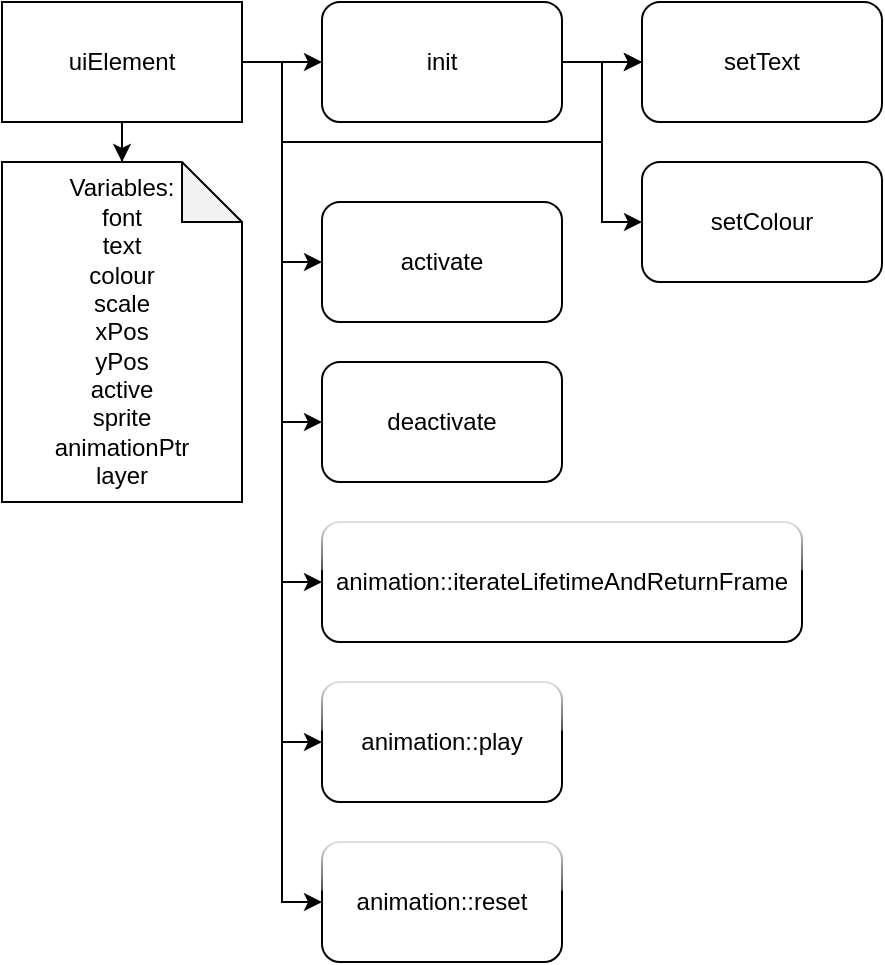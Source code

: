 <mxfile version="25.0.2">
  <diagram name="Page-1" id="cOoTUgxrvTyqKmf62JIT">
    <mxGraphModel dx="989" dy="582" grid="1" gridSize="10" guides="1" tooltips="1" connect="1" arrows="1" fold="1" page="1" pageScale="1" pageWidth="827" pageHeight="1169" math="0" shadow="0">
      <root>
        <mxCell id="0" />
        <mxCell id="1" parent="0" />
        <mxCell id="j80dt58U2OvoHxpxFiV9-4" value="" style="edgeStyle=orthogonalEdgeStyle;rounded=0;orthogonalLoop=1;jettySize=auto;html=1;" edge="1" parent="1" source="j80dt58U2OvoHxpxFiV9-1" target="j80dt58U2OvoHxpxFiV9-3">
          <mxGeometry relative="1" as="geometry" />
        </mxCell>
        <mxCell id="j80dt58U2OvoHxpxFiV9-7" style="edgeStyle=orthogonalEdgeStyle;rounded=0;orthogonalLoop=1;jettySize=auto;html=1;entryX=0;entryY=0.5;entryDx=0;entryDy=0;" edge="1" parent="1" source="j80dt58U2OvoHxpxFiV9-1" target="j80dt58U2OvoHxpxFiV9-5">
          <mxGeometry relative="1" as="geometry" />
        </mxCell>
        <mxCell id="j80dt58U2OvoHxpxFiV9-8" style="edgeStyle=orthogonalEdgeStyle;rounded=0;orthogonalLoop=1;jettySize=auto;html=1;entryX=0;entryY=0.5;entryDx=0;entryDy=0;" edge="1" parent="1" source="j80dt58U2OvoHxpxFiV9-1" target="j80dt58U2OvoHxpxFiV9-6">
          <mxGeometry relative="1" as="geometry" />
        </mxCell>
        <mxCell id="j80dt58U2OvoHxpxFiV9-15" style="edgeStyle=orthogonalEdgeStyle;rounded=0;orthogonalLoop=1;jettySize=auto;html=1;entryX=0;entryY=0.5;entryDx=0;entryDy=0;" edge="1" parent="1" source="j80dt58U2OvoHxpxFiV9-1" target="j80dt58U2OvoHxpxFiV9-12">
          <mxGeometry relative="1" as="geometry">
            <Array as="points">
              <mxPoint x="160" y="50" />
              <mxPoint x="160" y="90" />
              <mxPoint x="320" y="90" />
              <mxPoint x="320" y="130" />
            </Array>
          </mxGeometry>
        </mxCell>
        <mxCell id="j80dt58U2OvoHxpxFiV9-17" style="edgeStyle=orthogonalEdgeStyle;rounded=0;orthogonalLoop=1;jettySize=auto;html=1;" edge="1" parent="1" source="j80dt58U2OvoHxpxFiV9-1" target="j80dt58U2OvoHxpxFiV9-11">
          <mxGeometry relative="1" as="geometry">
            <Array as="points">
              <mxPoint x="160" y="50" />
              <mxPoint x="160" y="90" />
              <mxPoint x="320" y="90" />
              <mxPoint x="320" y="50" />
            </Array>
          </mxGeometry>
        </mxCell>
        <mxCell id="j80dt58U2OvoHxpxFiV9-21" style="edgeStyle=orthogonalEdgeStyle;rounded=0;orthogonalLoop=1;jettySize=auto;html=1;entryX=0;entryY=0.5;entryDx=0;entryDy=0;" edge="1" parent="1" source="j80dt58U2OvoHxpxFiV9-1" target="j80dt58U2OvoHxpxFiV9-20">
          <mxGeometry relative="1" as="geometry" />
        </mxCell>
        <mxCell id="j80dt58U2OvoHxpxFiV9-24" style="edgeStyle=orthogonalEdgeStyle;rounded=0;orthogonalLoop=1;jettySize=auto;html=1;entryX=0;entryY=0.5;entryDx=0;entryDy=0;" edge="1" parent="1" source="j80dt58U2OvoHxpxFiV9-1" target="j80dt58U2OvoHxpxFiV9-22">
          <mxGeometry relative="1" as="geometry" />
        </mxCell>
        <mxCell id="j80dt58U2OvoHxpxFiV9-25" style="edgeStyle=orthogonalEdgeStyle;rounded=0;orthogonalLoop=1;jettySize=auto;html=1;entryX=0;entryY=0.5;entryDx=0;entryDy=0;" edge="1" parent="1" source="j80dt58U2OvoHxpxFiV9-1" target="j80dt58U2OvoHxpxFiV9-23">
          <mxGeometry relative="1" as="geometry" />
        </mxCell>
        <mxCell id="j80dt58U2OvoHxpxFiV9-1" value="uiElement" style="rounded=0;whiteSpace=wrap;html=1;" vertex="1" parent="1">
          <mxGeometry x="20" y="20" width="120" height="60" as="geometry" />
        </mxCell>
        <mxCell id="j80dt58U2OvoHxpxFiV9-2" value="&lt;div&gt;Variables:&lt;/div&gt;font&lt;div&gt;text&lt;/div&gt;&lt;div&gt;colour&lt;/div&gt;&lt;div&gt;scale&lt;/div&gt;&lt;div&gt;xPos&lt;/div&gt;&lt;div&gt;yPos&lt;/div&gt;&lt;div&gt;active&lt;/div&gt;&lt;div&gt;sprite&lt;/div&gt;&lt;div&gt;animationPtr&lt;/div&gt;&lt;div&gt;layer&lt;/div&gt;" style="shape=note;whiteSpace=wrap;html=1;backgroundOutline=1;darkOpacity=0.05;" vertex="1" parent="1">
          <mxGeometry x="20" y="100" width="120" height="170" as="geometry" />
        </mxCell>
        <mxCell id="j80dt58U2OvoHxpxFiV9-18" style="edgeStyle=orthogonalEdgeStyle;rounded=0;orthogonalLoop=1;jettySize=auto;html=1;entryX=0;entryY=0.5;entryDx=0;entryDy=0;" edge="1" parent="1" source="j80dt58U2OvoHxpxFiV9-3" target="j80dt58U2OvoHxpxFiV9-11">
          <mxGeometry relative="1" as="geometry" />
        </mxCell>
        <mxCell id="j80dt58U2OvoHxpxFiV9-3" value="init" style="whiteSpace=wrap;html=1;rounded=1;" vertex="1" parent="1">
          <mxGeometry x="180" y="20" width="120" height="60" as="geometry" />
        </mxCell>
        <mxCell id="j80dt58U2OvoHxpxFiV9-5" value="activate" style="whiteSpace=wrap;html=1;rounded=1;" vertex="1" parent="1">
          <mxGeometry x="180" y="120" width="120" height="60" as="geometry" />
        </mxCell>
        <mxCell id="j80dt58U2OvoHxpxFiV9-6" value="deactivate" style="whiteSpace=wrap;html=1;rounded=1;" vertex="1" parent="1">
          <mxGeometry x="180" y="200" width="120" height="60" as="geometry" />
        </mxCell>
        <mxCell id="j80dt58U2OvoHxpxFiV9-9" style="edgeStyle=orthogonalEdgeStyle;rounded=0;orthogonalLoop=1;jettySize=auto;html=1;entryX=0.5;entryY=0;entryDx=0;entryDy=0;entryPerimeter=0;" edge="1" parent="1" source="j80dt58U2OvoHxpxFiV9-1" target="j80dt58U2OvoHxpxFiV9-2">
          <mxGeometry relative="1" as="geometry" />
        </mxCell>
        <mxCell id="j80dt58U2OvoHxpxFiV9-11" value="setText" style="whiteSpace=wrap;html=1;rounded=1;" vertex="1" parent="1">
          <mxGeometry x="340" y="20" width="120" height="60" as="geometry" />
        </mxCell>
        <mxCell id="j80dt58U2OvoHxpxFiV9-12" value="setColour" style="whiteSpace=wrap;html=1;rounded=1;" vertex="1" parent="1">
          <mxGeometry x="340" y="100" width="120" height="60" as="geometry" />
        </mxCell>
        <mxCell id="j80dt58U2OvoHxpxFiV9-20" value="animation::iterateLifetimeAndReturnFrame" style="rounded=1;whiteSpace=wrap;html=1;glass=1;" vertex="1" parent="1">
          <mxGeometry x="180" y="280" width="240" height="60" as="geometry" />
        </mxCell>
        <mxCell id="j80dt58U2OvoHxpxFiV9-22" value="animation::play" style="rounded=1;whiteSpace=wrap;html=1;glass=1;" vertex="1" parent="1">
          <mxGeometry x="180" y="360" width="120" height="60" as="geometry" />
        </mxCell>
        <mxCell id="j80dt58U2OvoHxpxFiV9-23" value="animation::reset" style="rounded=1;whiteSpace=wrap;html=1;glass=1;" vertex="1" parent="1">
          <mxGeometry x="180" y="440" width="120" height="60" as="geometry" />
        </mxCell>
      </root>
    </mxGraphModel>
  </diagram>
</mxfile>

